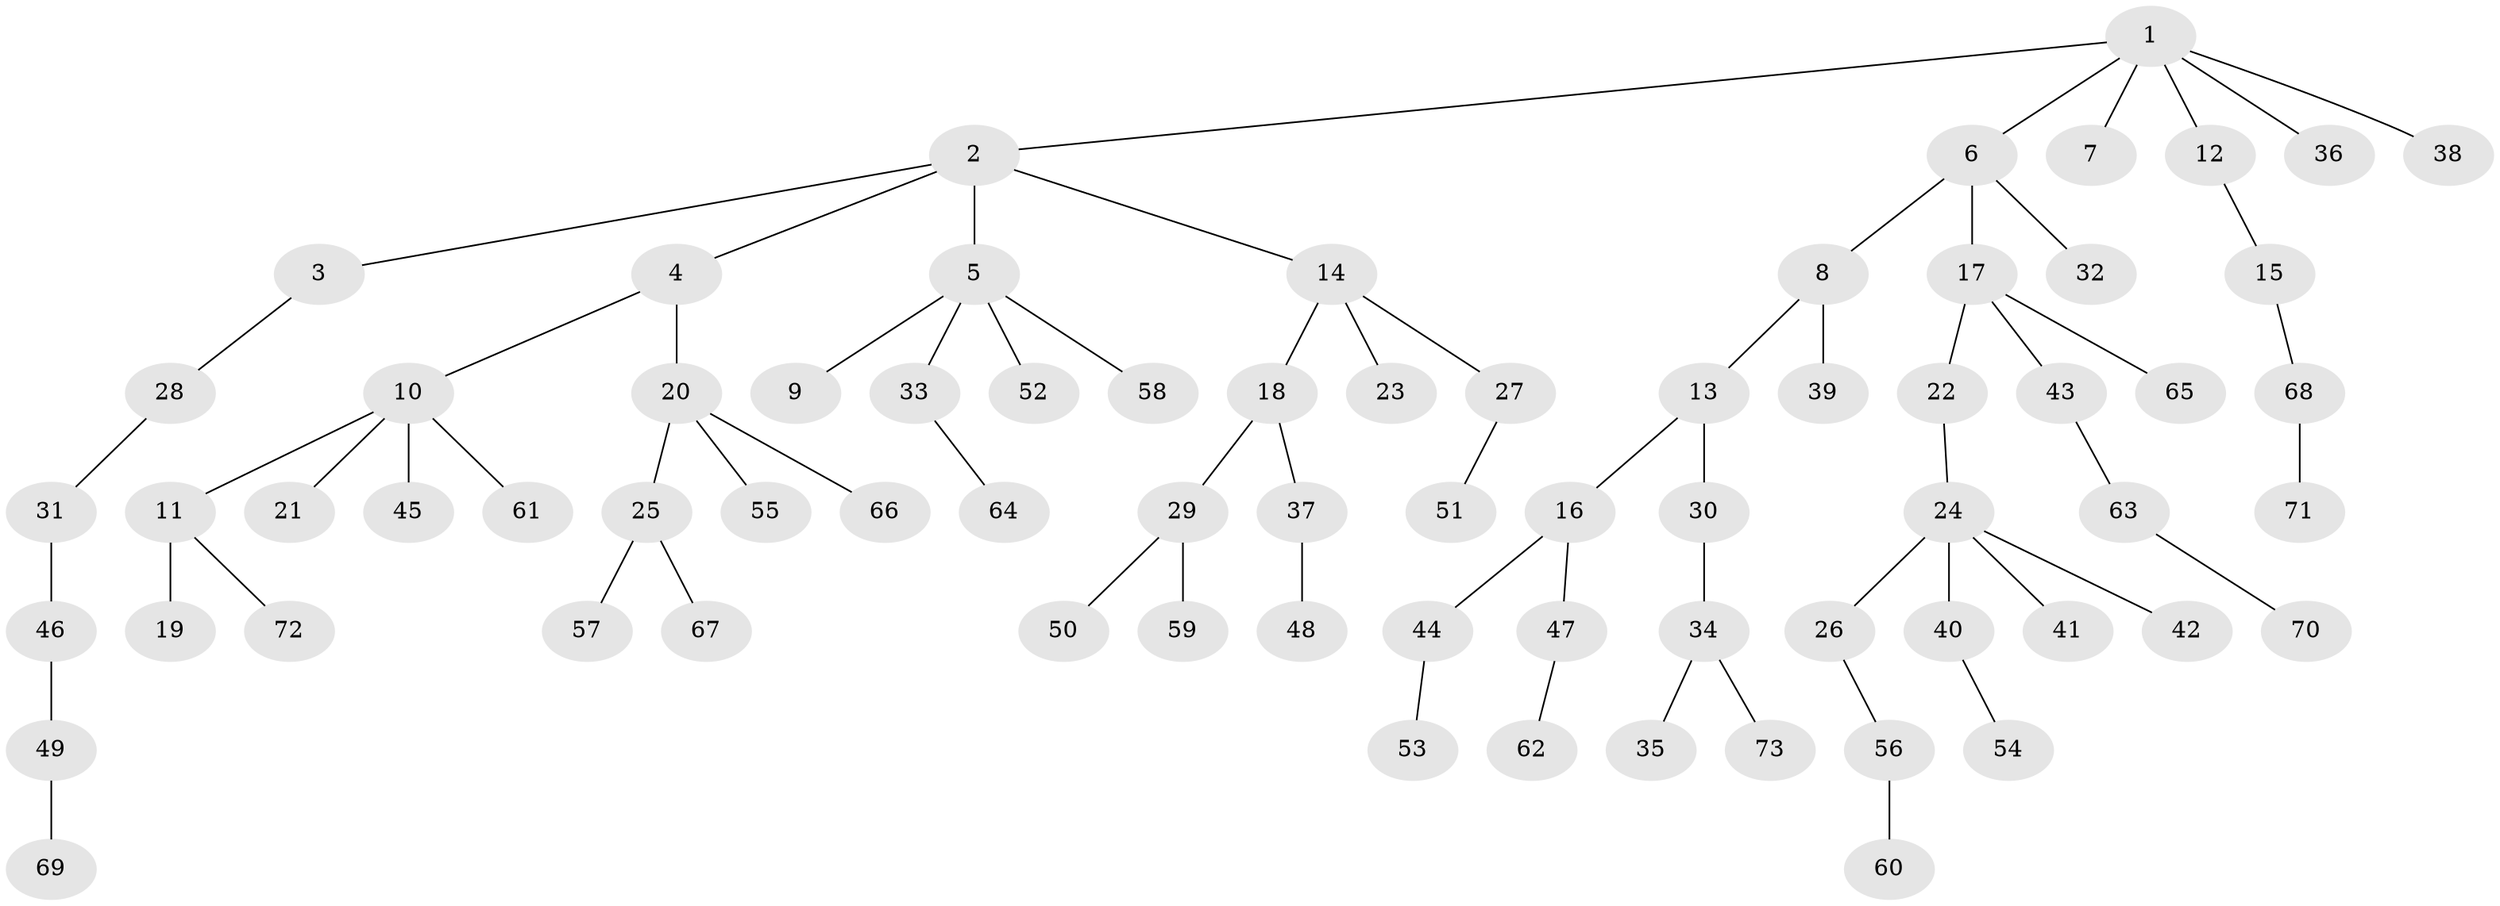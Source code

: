 // original degree distribution, {6: 0.038461538461538464, 2: 0.28846153846153844, 4: 0.057692307692307696, 3: 0.10576923076923077, 5: 0.028846153846153848, 1: 0.4807692307692308}
// Generated by graph-tools (version 1.1) at 2025/51/03/04/25 22:51:48]
// undirected, 73 vertices, 72 edges
graph export_dot {
  node [color=gray90,style=filled];
  1;
  2;
  3;
  4;
  5;
  6;
  7;
  8;
  9;
  10;
  11;
  12;
  13;
  14;
  15;
  16;
  17;
  18;
  19;
  20;
  21;
  22;
  23;
  24;
  25;
  26;
  27;
  28;
  29;
  30;
  31;
  32;
  33;
  34;
  35;
  36;
  37;
  38;
  39;
  40;
  41;
  42;
  43;
  44;
  45;
  46;
  47;
  48;
  49;
  50;
  51;
  52;
  53;
  54;
  55;
  56;
  57;
  58;
  59;
  60;
  61;
  62;
  63;
  64;
  65;
  66;
  67;
  68;
  69;
  70;
  71;
  72;
  73;
  1 -- 2 [weight=1.0];
  1 -- 6 [weight=1.0];
  1 -- 7 [weight=1.0];
  1 -- 12 [weight=1.0];
  1 -- 36 [weight=1.0];
  1 -- 38 [weight=1.0];
  2 -- 3 [weight=1.0];
  2 -- 4 [weight=1.0];
  2 -- 5 [weight=1.0];
  2 -- 14 [weight=1.0];
  3 -- 28 [weight=1.0];
  4 -- 10 [weight=1.0];
  4 -- 20 [weight=1.0];
  5 -- 9 [weight=1.0];
  5 -- 33 [weight=1.0];
  5 -- 52 [weight=1.0];
  5 -- 58 [weight=1.0];
  6 -- 8 [weight=1.0];
  6 -- 17 [weight=1.0];
  6 -- 32 [weight=1.0];
  8 -- 13 [weight=1.0];
  8 -- 39 [weight=1.0];
  10 -- 11 [weight=1.0];
  10 -- 21 [weight=1.0];
  10 -- 45 [weight=1.0];
  10 -- 61 [weight=1.0];
  11 -- 19 [weight=1.0];
  11 -- 72 [weight=1.0];
  12 -- 15 [weight=1.0];
  13 -- 16 [weight=1.0];
  13 -- 30 [weight=1.0];
  14 -- 18 [weight=1.0];
  14 -- 23 [weight=1.0];
  14 -- 27 [weight=1.0];
  15 -- 68 [weight=1.0];
  16 -- 44 [weight=1.0];
  16 -- 47 [weight=1.0];
  17 -- 22 [weight=1.0];
  17 -- 43 [weight=1.0];
  17 -- 65 [weight=1.0];
  18 -- 29 [weight=1.0];
  18 -- 37 [weight=1.0];
  20 -- 25 [weight=1.0];
  20 -- 55 [weight=1.0];
  20 -- 66 [weight=1.0];
  22 -- 24 [weight=1.0];
  24 -- 26 [weight=1.0];
  24 -- 40 [weight=1.0];
  24 -- 41 [weight=1.0];
  24 -- 42 [weight=1.0];
  25 -- 57 [weight=1.0];
  25 -- 67 [weight=1.0];
  26 -- 56 [weight=1.0];
  27 -- 51 [weight=1.0];
  28 -- 31 [weight=1.0];
  29 -- 50 [weight=1.0];
  29 -- 59 [weight=1.0];
  30 -- 34 [weight=1.0];
  31 -- 46 [weight=1.0];
  33 -- 64 [weight=1.0];
  34 -- 35 [weight=1.0];
  34 -- 73 [weight=1.0];
  37 -- 48 [weight=1.0];
  40 -- 54 [weight=1.0];
  43 -- 63 [weight=1.0];
  44 -- 53 [weight=1.0];
  46 -- 49 [weight=1.0];
  47 -- 62 [weight=1.0];
  49 -- 69 [weight=1.0];
  56 -- 60 [weight=1.0];
  63 -- 70 [weight=1.0];
  68 -- 71 [weight=1.0];
}
